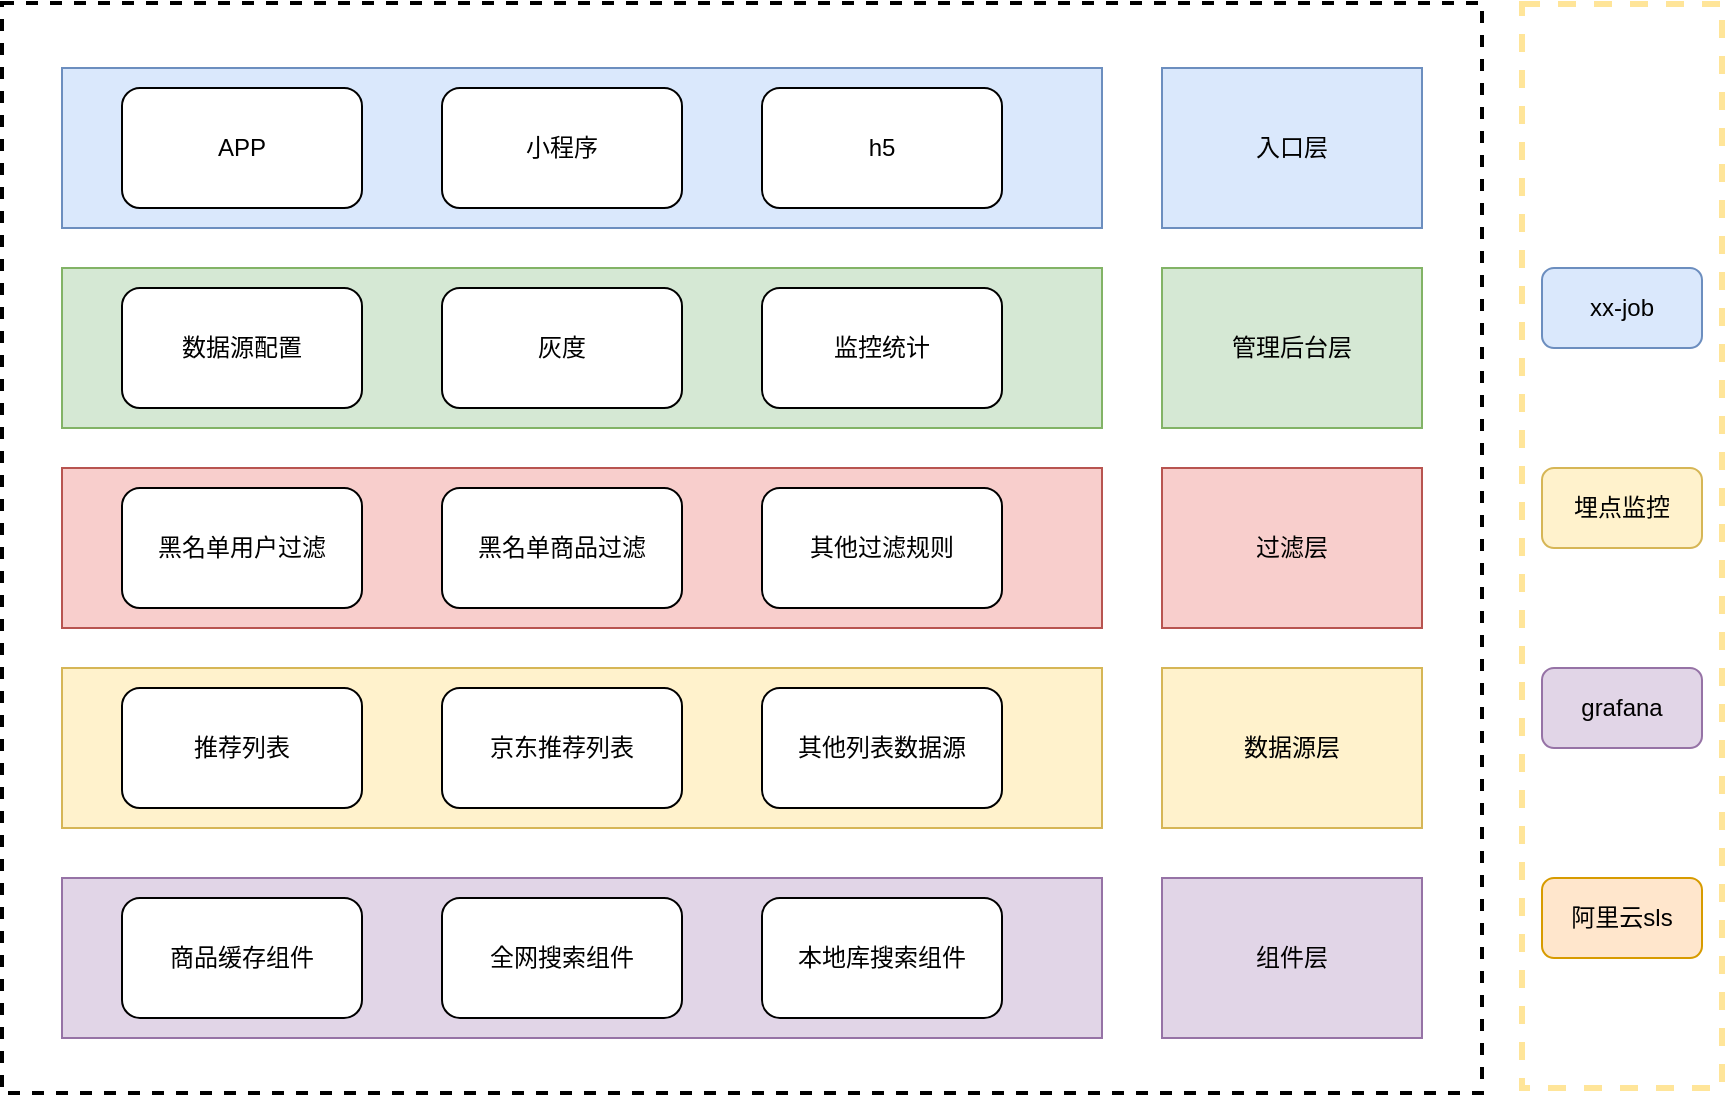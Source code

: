 <mxfile version="24.0.6" type="github">
  <diagram name="第 1 页" id="E42M_iRw3wJCUOGfKwOv">
    <mxGraphModel dx="1026" dy="663" grid="1" gridSize="10" guides="1" tooltips="1" connect="1" arrows="1" fold="1" page="1" pageScale="1" pageWidth="827" pageHeight="1169" math="0" shadow="0">
      <root>
        <mxCell id="0" />
        <mxCell id="1" parent="0" />
        <mxCell id="-84CJ0cTqPwXlulRKscy-31" value="" style="rounded=0;whiteSpace=wrap;html=1;dashed=1;strokeWidth=2;" vertex="1" parent="1">
          <mxGeometry x="80" y="67.5" width="740" height="545" as="geometry" />
        </mxCell>
        <mxCell id="-84CJ0cTqPwXlulRKscy-1" value="" style="rounded=0;whiteSpace=wrap;html=1;fillColor=#dae8fc;strokeColor=#6c8ebf;" vertex="1" parent="1">
          <mxGeometry x="110" y="100" width="520" height="80" as="geometry" />
        </mxCell>
        <mxCell id="-84CJ0cTqPwXlulRKscy-2" value="入口层" style="rounded=0;whiteSpace=wrap;html=1;fillColor=#dae8fc;strokeColor=#6c8ebf;" vertex="1" parent="1">
          <mxGeometry x="660" y="100" width="130" height="80" as="geometry" />
        </mxCell>
        <mxCell id="-84CJ0cTqPwXlulRKscy-3" value="APP" style="rounded=1;whiteSpace=wrap;html=1;" vertex="1" parent="1">
          <mxGeometry x="140" y="110" width="120" height="60" as="geometry" />
        </mxCell>
        <mxCell id="-84CJ0cTqPwXlulRKscy-4" value="小程序" style="rounded=1;whiteSpace=wrap;html=1;" vertex="1" parent="1">
          <mxGeometry x="300" y="110" width="120" height="60" as="geometry" />
        </mxCell>
        <mxCell id="-84CJ0cTqPwXlulRKscy-5" value="h5" style="rounded=1;whiteSpace=wrap;html=1;" vertex="1" parent="1">
          <mxGeometry x="460" y="110" width="120" height="60" as="geometry" />
        </mxCell>
        <mxCell id="-84CJ0cTqPwXlulRKscy-6" value="" style="rounded=0;whiteSpace=wrap;html=1;fillColor=#d5e8d4;strokeColor=#82b366;" vertex="1" parent="1">
          <mxGeometry x="110" y="200" width="520" height="80" as="geometry" />
        </mxCell>
        <mxCell id="-84CJ0cTqPwXlulRKscy-7" value="管理后台层" style="rounded=0;whiteSpace=wrap;html=1;fillColor=#d5e8d4;strokeColor=#82b366;" vertex="1" parent="1">
          <mxGeometry x="660" y="200" width="130" height="80" as="geometry" />
        </mxCell>
        <mxCell id="-84CJ0cTqPwXlulRKscy-8" value="数据源配置" style="rounded=1;whiteSpace=wrap;html=1;" vertex="1" parent="1">
          <mxGeometry x="140" y="210" width="120" height="60" as="geometry" />
        </mxCell>
        <mxCell id="-84CJ0cTqPwXlulRKscy-9" value="灰度" style="rounded=1;whiteSpace=wrap;html=1;" vertex="1" parent="1">
          <mxGeometry x="300" y="210" width="120" height="60" as="geometry" />
        </mxCell>
        <mxCell id="-84CJ0cTqPwXlulRKscy-10" value="监控统计" style="rounded=1;whiteSpace=wrap;html=1;" vertex="1" parent="1">
          <mxGeometry x="460" y="210" width="120" height="60" as="geometry" />
        </mxCell>
        <mxCell id="-84CJ0cTqPwXlulRKscy-15" value="" style="rounded=0;whiteSpace=wrap;html=1;fillColor=#f8cecc;strokeColor=#b85450;" vertex="1" parent="1">
          <mxGeometry x="110" y="300" width="520" height="80" as="geometry" />
        </mxCell>
        <mxCell id="-84CJ0cTqPwXlulRKscy-16" value="过滤层" style="rounded=0;whiteSpace=wrap;html=1;fillColor=#f8cecc;strokeColor=#b85450;" vertex="1" parent="1">
          <mxGeometry x="660" y="300" width="130" height="80" as="geometry" />
        </mxCell>
        <mxCell id="-84CJ0cTqPwXlulRKscy-17" value="黑名单用户过滤" style="rounded=1;whiteSpace=wrap;html=1;" vertex="1" parent="1">
          <mxGeometry x="140" y="310" width="120" height="60" as="geometry" />
        </mxCell>
        <mxCell id="-84CJ0cTqPwXlulRKscy-18" value="黑名单商品过滤" style="rounded=1;whiteSpace=wrap;html=1;" vertex="1" parent="1">
          <mxGeometry x="300" y="310" width="120" height="60" as="geometry" />
        </mxCell>
        <mxCell id="-84CJ0cTqPwXlulRKscy-19" value="其他过滤规则" style="rounded=1;whiteSpace=wrap;html=1;" vertex="1" parent="1">
          <mxGeometry x="460" y="310" width="120" height="60" as="geometry" />
        </mxCell>
        <mxCell id="-84CJ0cTqPwXlulRKscy-20" value="" style="rounded=0;whiteSpace=wrap;html=1;fillColor=#fff2cc;strokeColor=#d6b656;" vertex="1" parent="1">
          <mxGeometry x="110" y="400" width="520" height="80" as="geometry" />
        </mxCell>
        <mxCell id="-84CJ0cTqPwXlulRKscy-21" value="数据源层" style="rounded=0;whiteSpace=wrap;html=1;fillColor=#fff2cc;strokeColor=#d6b656;" vertex="1" parent="1">
          <mxGeometry x="660" y="400" width="130" height="80" as="geometry" />
        </mxCell>
        <mxCell id="-84CJ0cTqPwXlulRKscy-22" value="推荐列表" style="rounded=1;whiteSpace=wrap;html=1;" vertex="1" parent="1">
          <mxGeometry x="140" y="410" width="120" height="60" as="geometry" />
        </mxCell>
        <mxCell id="-84CJ0cTqPwXlulRKscy-23" value="京东推荐列表" style="rounded=1;whiteSpace=wrap;html=1;" vertex="1" parent="1">
          <mxGeometry x="300" y="410" width="120" height="60" as="geometry" />
        </mxCell>
        <mxCell id="-84CJ0cTqPwXlulRKscy-24" value="其他列表数据源" style="rounded=1;whiteSpace=wrap;html=1;" vertex="1" parent="1">
          <mxGeometry x="460" y="410" width="120" height="60" as="geometry" />
        </mxCell>
        <mxCell id="-84CJ0cTqPwXlulRKscy-26" value="" style="rounded=0;whiteSpace=wrap;html=1;fillColor=#e1d5e7;strokeColor=#9673a6;" vertex="1" parent="1">
          <mxGeometry x="110" y="505" width="520" height="80" as="geometry" />
        </mxCell>
        <mxCell id="-84CJ0cTqPwXlulRKscy-27" value="组件层" style="rounded=0;whiteSpace=wrap;html=1;fillColor=#e1d5e7;strokeColor=#9673a6;" vertex="1" parent="1">
          <mxGeometry x="660" y="505" width="130" height="80" as="geometry" />
        </mxCell>
        <mxCell id="-84CJ0cTqPwXlulRKscy-28" value="商品缓存组件" style="rounded=1;whiteSpace=wrap;html=1;" vertex="1" parent="1">
          <mxGeometry x="140" y="515" width="120" height="60" as="geometry" />
        </mxCell>
        <mxCell id="-84CJ0cTqPwXlulRKscy-29" value="全网搜索组件" style="rounded=1;whiteSpace=wrap;html=1;" vertex="1" parent="1">
          <mxGeometry x="300" y="515" width="120" height="60" as="geometry" />
        </mxCell>
        <mxCell id="-84CJ0cTqPwXlulRKscy-30" value="本地库搜索组件" style="rounded=1;whiteSpace=wrap;html=1;" vertex="1" parent="1">
          <mxGeometry x="460" y="515" width="120" height="60" as="geometry" />
        </mxCell>
        <mxCell id="-84CJ0cTqPwXlulRKscy-32" value="" style="rounded=0;whiteSpace=wrap;html=1;dashed=1;strokeWidth=3;strokeColor=#FFE599;" vertex="1" parent="1">
          <mxGeometry x="840" y="68" width="100" height="542" as="geometry" />
        </mxCell>
        <mxCell id="-84CJ0cTqPwXlulRKscy-33" value="xx-job" style="rounded=1;whiteSpace=wrap;html=1;fillColor=#dae8fc;strokeColor=#6c8ebf;" vertex="1" parent="1">
          <mxGeometry x="850" y="200" width="80" height="40" as="geometry" />
        </mxCell>
        <mxCell id="-84CJ0cTqPwXlulRKscy-34" value="埋点监控" style="rounded=1;whiteSpace=wrap;html=1;fillColor=#fff2cc;strokeColor=#d6b656;" vertex="1" parent="1">
          <mxGeometry x="850" y="300" width="80" height="40" as="geometry" />
        </mxCell>
        <mxCell id="-84CJ0cTqPwXlulRKscy-35" value="grafana" style="rounded=1;whiteSpace=wrap;html=1;fillColor=#e1d5e7;strokeColor=#9673a6;" vertex="1" parent="1">
          <mxGeometry x="850" y="400" width="80" height="40" as="geometry" />
        </mxCell>
        <mxCell id="-84CJ0cTqPwXlulRKscy-36" value="阿里云sls" style="rounded=1;whiteSpace=wrap;html=1;fillColor=#ffe6cc;strokeColor=#d79b00;" vertex="1" parent="1">
          <mxGeometry x="850" y="505" width="80" height="40" as="geometry" />
        </mxCell>
      </root>
    </mxGraphModel>
  </diagram>
</mxfile>
